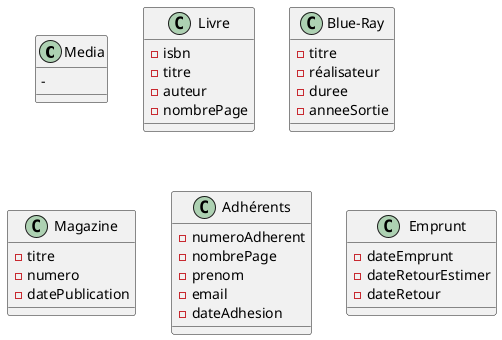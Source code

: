 @startuml

class Media {
-
}

class Livre {
- isbn
- titre
- auteur
- nombrePage
}

class Blue-Ray {
- titre
- réalisateur
- duree
- anneeSortie
}

class Magazine {
- titre
- numero
- datePublication
}

class Adhérents {
- numeroAdherent
- nombrePage
- prenom
- email
- dateAdhesion
}

class Emprunt {
- dateEmprunt
- dateRetourEstimer
- dateRetour

}

@enduml